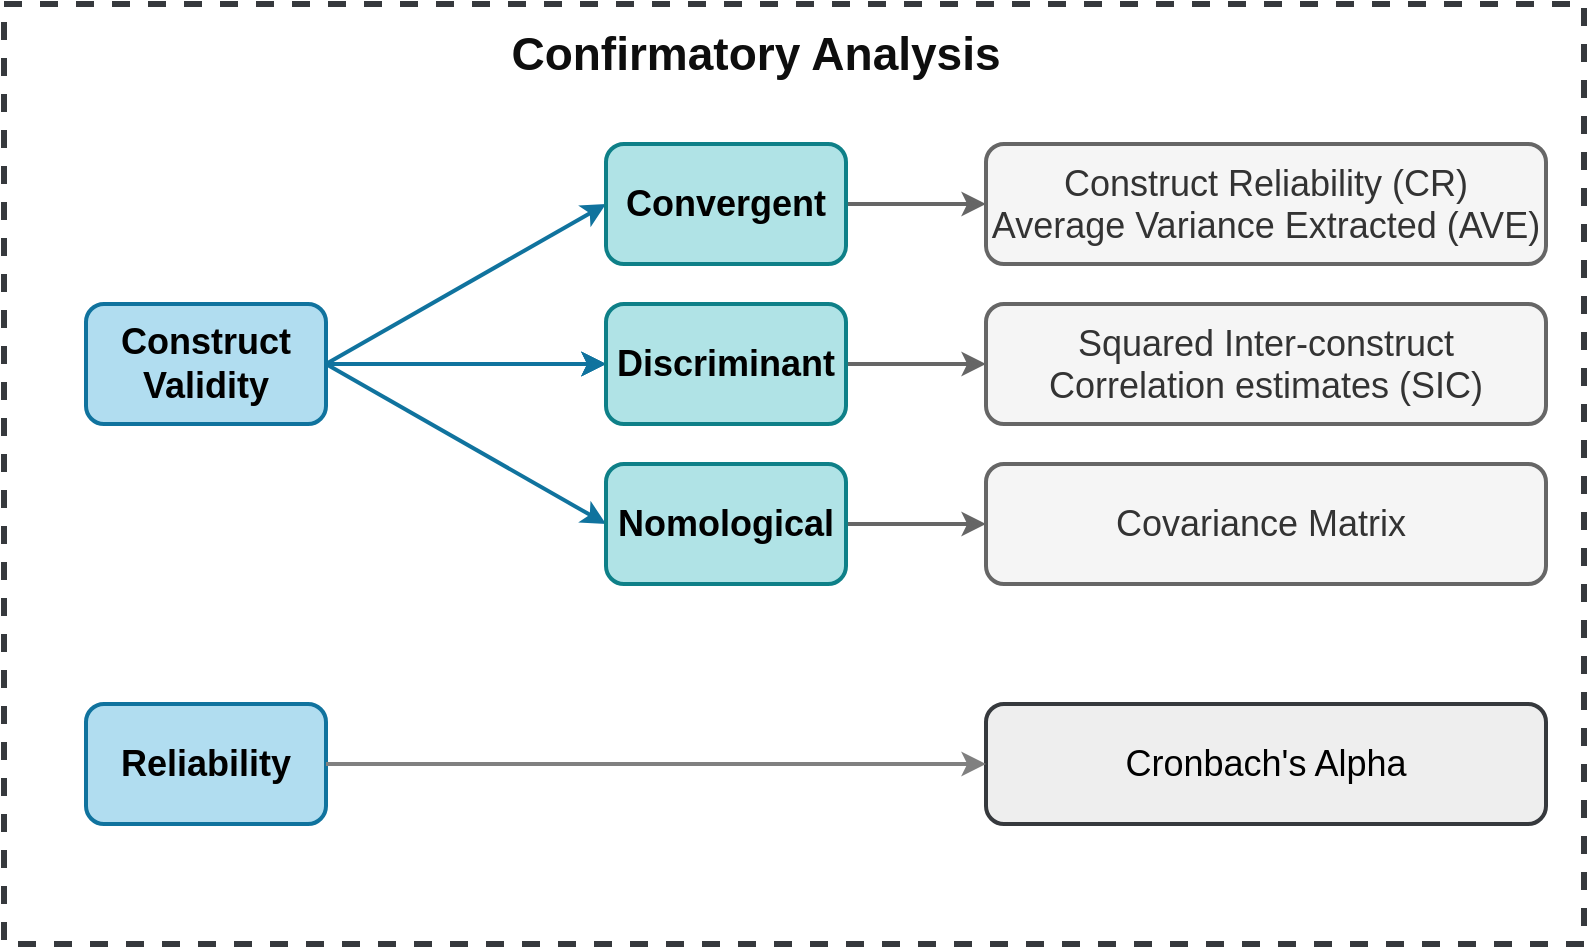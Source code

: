 <mxfile version="24.7.16" pages="5">
  <diagram name="Page-1" id="w3nEUvxMJf7GmxIXHxUg">
    <mxGraphModel dx="2074" dy="1120" grid="1" gridSize="10" guides="1" tooltips="1" connect="1" arrows="1" fold="1" page="1" pageScale="1" pageWidth="827" pageHeight="1169" math="0" shadow="0">
      <root>
        <mxCell id="0" />
        <mxCell id="1" parent="0" />
        <mxCell id="Q96mxpCmKrT_-_PXLDfe-1" value="" style="rounded=0;whiteSpace=wrap;html=1;dashed=1;strokeWidth=3;fillColor=none;strokeColor=#36393d;gradientColor=none;" vertex="1" parent="1">
          <mxGeometry x="19" y="10" width="790" height="470" as="geometry" />
        </mxCell>
        <mxCell id="nGJrXAePtixMJo7Ur1Bc-3" value="" style="rounded=0;orthogonalLoop=1;jettySize=auto;html=1;exitX=1;exitY=0.5;exitDx=0;exitDy=0;entryX=0;entryY=0.5;entryDx=0;entryDy=0;fontFamily=Helvetica;fontStyle=1;fontSize=18;fillColor=#b1ddf0;strokeColor=#10739e;strokeWidth=2;" parent="1" source="nGJrXAePtixMJo7Ur1Bc-1" target="nGJrXAePtixMJo7Ur1Bc-2" edge="1">
          <mxGeometry relative="1" as="geometry" />
        </mxCell>
        <mxCell id="nGJrXAePtixMJo7Ur1Bc-5" value="" style="edgeStyle=orthogonalEdgeStyle;rounded=0;orthogonalLoop=1;jettySize=auto;html=1;fontFamily=Helvetica;fontStyle=1;fontSize=18;fillColor=#b1ddf0;strokeColor=#10739e;strokeWidth=2;" parent="1" source="nGJrXAePtixMJo7Ur1Bc-1" target="nGJrXAePtixMJo7Ur1Bc-4" edge="1">
          <mxGeometry relative="1" as="geometry" />
        </mxCell>
        <mxCell id="nGJrXAePtixMJo7Ur1Bc-6" value="" style="edgeStyle=orthogonalEdgeStyle;rounded=0;orthogonalLoop=1;jettySize=auto;html=1;fontFamily=Helvetica;fontStyle=1;fontSize=18;fillColor=#b1ddf0;strokeColor=#10739e;strokeWidth=2;" parent="1" source="nGJrXAePtixMJo7Ur1Bc-1" target="nGJrXAePtixMJo7Ur1Bc-4" edge="1">
          <mxGeometry relative="1" as="geometry" />
        </mxCell>
        <mxCell id="nGJrXAePtixMJo7Ur1Bc-8" value="" style="edgeStyle=orthogonalEdgeStyle;rounded=0;orthogonalLoop=1;jettySize=auto;html=1;fontFamily=Helvetica;fontStyle=1;fontSize=18;fillColor=#b1ddf0;strokeColor=#10739e;strokeWidth=2;" parent="1" source="nGJrXAePtixMJo7Ur1Bc-1" target="nGJrXAePtixMJo7Ur1Bc-4" edge="1">
          <mxGeometry relative="1" as="geometry" />
        </mxCell>
        <mxCell id="nGJrXAePtixMJo7Ur1Bc-10" value="" style="rounded=0;orthogonalLoop=1;jettySize=auto;html=1;entryX=0;entryY=0.5;entryDx=0;entryDy=0;fontFamily=Helvetica;fontStyle=1;fontSize=18;fillColor=#b1ddf0;strokeColor=#10739e;strokeWidth=2;" parent="1" target="nGJrXAePtixMJo7Ur1Bc-9" edge="1">
          <mxGeometry relative="1" as="geometry">
            <mxPoint x="180" y="190" as="sourcePoint" />
          </mxGeometry>
        </mxCell>
        <mxCell id="nGJrXAePtixMJo7Ur1Bc-1" value="Construct&lt;br style=&quot;font-size: 18px;&quot;&gt;Validity" style="rounded=1;whiteSpace=wrap;html=1;fontFamily=Helvetica;fontStyle=1;fontSize=18;fillColor=#b1ddf0;strokeColor=#10739e;strokeWidth=2;" parent="1" vertex="1">
          <mxGeometry x="60" y="160" width="120" height="60" as="geometry" />
        </mxCell>
        <mxCell id="nGJrXAePtixMJo7Ur1Bc-15" value="" style="edgeStyle=orthogonalEdgeStyle;rounded=0;orthogonalLoop=1;jettySize=auto;html=1;fillColor=#f5f5f5;strokeColor=#666666;strokeWidth=2;fontFamily=Helvetica;" parent="1" source="nGJrXAePtixMJo7Ur1Bc-2" target="nGJrXAePtixMJo7Ur1Bc-14" edge="1">
          <mxGeometry relative="1" as="geometry" />
        </mxCell>
        <mxCell id="nGJrXAePtixMJo7Ur1Bc-2" value="Convergent" style="whiteSpace=wrap;html=1;rounded=1;fontFamily=Helvetica;fontStyle=1;fontSize=18;fillColor=#b0e3e6;strokeColor=#0e8088;strokeWidth=2;" parent="1" vertex="1">
          <mxGeometry x="320" y="80" width="120" height="60" as="geometry" />
        </mxCell>
        <mxCell id="nGJrXAePtixMJo7Ur1Bc-17" value="" style="edgeStyle=orthogonalEdgeStyle;rounded=0;orthogonalLoop=1;jettySize=auto;html=1;fillColor=#f5f5f5;strokeColor=#666666;strokeWidth=2;fontFamily=Helvetica;" parent="1" source="nGJrXAePtixMJo7Ur1Bc-4" target="nGJrXAePtixMJo7Ur1Bc-16" edge="1">
          <mxGeometry relative="1" as="geometry" />
        </mxCell>
        <mxCell id="nGJrXAePtixMJo7Ur1Bc-4" value="&lt;p style=&quot;margin: 0px; font-variant-numeric: normal; font-variant-east-asian: normal; font-variant-alternates: normal; font-size-adjust: none; font-kerning: auto; font-optical-sizing: auto; font-feature-settings: normal; font-variation-settings: normal; font-variant-position: normal; font-stretch: normal; font-size: 18px; line-height: normal; text-align: start;&quot; class=&quot;p1&quot;&gt;&lt;span style=&quot;font-size: 18px;&quot;&gt;Discriminant&lt;/span&gt;&lt;/p&gt;" style="whiteSpace=wrap;html=1;rounded=1;fontFamily=Helvetica;fontStyle=1;fontSize=18;fillColor=#b0e3e6;strokeColor=#0e8088;strokeWidth=2;" parent="1" vertex="1">
          <mxGeometry x="320" y="160" width="120" height="60" as="geometry" />
        </mxCell>
        <mxCell id="nGJrXAePtixMJo7Ur1Bc-19" value="" style="edgeStyle=orthogonalEdgeStyle;rounded=0;orthogonalLoop=1;jettySize=auto;html=1;fillColor=#f5f5f5;strokeColor=#666666;strokeWidth=2;fontFamily=Helvetica;" parent="1" source="nGJrXAePtixMJo7Ur1Bc-9" target="nGJrXAePtixMJo7Ur1Bc-18" edge="1">
          <mxGeometry relative="1" as="geometry" />
        </mxCell>
        <mxCell id="nGJrXAePtixMJo7Ur1Bc-9" value="&lt;p style=&quot;margin: 0px; font-variant-numeric: normal; font-variant-east-asian: normal; font-variant-alternates: normal; font-size-adjust: none; font-kerning: auto; font-optical-sizing: auto; font-feature-settings: normal; font-variation-settings: normal; font-variant-position: normal; font-stretch: normal; font-size: 18px; line-height: normal; text-align: start;&quot; class=&quot;p1&quot;&gt;&lt;span style=&quot;font-size: 18px;&quot;&gt;Nomological&lt;/span&gt;&lt;/p&gt;" style="whiteSpace=wrap;html=1;rounded=1;fontFamily=Helvetica;fontStyle=1;fontSize=18;fillColor=#b0e3e6;strokeColor=#0e8088;strokeWidth=2;" parent="1" vertex="1">
          <mxGeometry x="320" y="240" width="120" height="60" as="geometry" />
        </mxCell>
        <mxCell id="nGJrXAePtixMJo7Ur1Bc-13" value="Reliability" style="rounded=1;whiteSpace=wrap;html=1;fontFamily=Helvetica;fontStyle=1;fontSize=18;fillColor=#b1ddf0;strokeColor=#10739e;strokeWidth=2;" parent="1" vertex="1">
          <mxGeometry x="60" y="360" width="120" height="60" as="geometry" />
        </mxCell>
        <mxCell id="nGJrXAePtixMJo7Ur1Bc-14" value="&lt;p class=&quot;p1&quot; style=&quot;margin: 0px; font-variant-numeric: normal; font-variant-east-asian: normal; font-variant-alternates: normal; font-size-adjust: none; font-kerning: auto; font-optical-sizing: auto; font-feature-settings: normal; font-variation-settings: normal; font-variant-position: normal; font-stretch: normal; font-size: 18px; line-height: normal;&quot;&gt;&lt;span style=&quot;font-size: 18px;&quot;&gt;Construct Reliability (CR)&lt;br style=&quot;font-size: 18px;&quot;&gt;&lt;/span&gt;&lt;/p&gt;&lt;p class=&quot;p1&quot; style=&quot;margin: 0px; font-variant-numeric: normal; font-variant-east-asian: normal; font-variant-alternates: normal; font-size-adjust: none; font-kerning: auto; font-optical-sizing: auto; font-feature-settings: normal; font-variation-settings: normal; font-variant-position: normal; font-stretch: normal; font-size: 18px; line-height: normal;&quot;&gt;&lt;span style=&quot;font-size: 18px;&quot;&gt;Average Variance&amp;nbsp;&lt;/span&gt;&lt;span style=&quot;background-color: initial; font-size: 18px;&quot;&gt;Extracted (AVE)&lt;/span&gt;&lt;/p&gt;" style="whiteSpace=wrap;html=1;fontSize=18;fontFamily=Helvetica;fillColor=#f5f5f5;strokeColor=#666666;rounded=1;fontStyle=0;strokeWidth=2;align=center;fontColor=#333333;" parent="1" vertex="1">
          <mxGeometry x="510" y="80" width="280" height="60" as="geometry" />
        </mxCell>
        <mxCell id="nGJrXAePtixMJo7Ur1Bc-16" value="&lt;p style=&quot;margin: 0px; font-variant-numeric: normal; font-variant-east-asian: normal; font-variant-alternates: normal; font-size-adjust: none; font-kerning: auto; font-optical-sizing: auto; font-feature-settings: normal; font-variation-settings: normal; font-variant-position: normal; font-weight: 400; font-stretch: normal; font-size: 18px; line-height: normal;&quot; class=&quot;p1&quot;&gt;&lt;span style=&quot;font-size: 18px;&quot;&gt;Squared Inter-construct Correlation&amp;nbsp;&lt;/span&gt;&lt;span style=&quot;background-color: initial; font-size: 18px;&quot;&gt;estimates (SIC)&lt;/span&gt;&lt;/p&gt;" style="whiteSpace=wrap;html=1;fontSize=18;fontFamily=Helvetica;fillColor=#f5f5f5;strokeColor=#666666;rounded=1;fontStyle=1;strokeWidth=2;align=center;fontColor=#333333;" parent="1" vertex="1">
          <mxGeometry x="510" y="160" width="280" height="60" as="geometry" />
        </mxCell>
        <mxCell id="nGJrXAePtixMJo7Ur1Bc-18" value="&lt;p style=&quot;margin: 0px; font-variant-numeric: normal; font-variant-east-asian: normal; font-variant-alternates: normal; font-size-adjust: none; font-kerning: auto; font-optical-sizing: auto; font-feature-settings: normal; font-variation-settings: normal; font-variant-position: normal; font-weight: 400; font-stretch: normal; font-size: 18px; line-height: normal;&quot; class=&quot;p1&quot;&gt;&lt;span style=&quot;font-size: 18px;&quot;&gt;Covariance Matrix&amp;nbsp;&lt;/span&gt;&lt;/p&gt;" style="whiteSpace=wrap;html=1;fontSize=18;fontFamily=Helvetica;fillColor=#f5f5f5;strokeColor=#666666;rounded=1;fontStyle=1;strokeWidth=2;align=center;fontColor=#333333;" parent="1" vertex="1">
          <mxGeometry x="510" y="240" width="280" height="60" as="geometry" />
        </mxCell>
        <mxCell id="Q96mxpCmKrT_-_PXLDfe-2" value="&lt;p style=&quot;margin: 0px; font-variant-numeric: normal; font-variant-east-asian: normal; font-variant-alternates: normal; font-size-adjust: none; font-kerning: auto; font-optical-sizing: auto; font-feature-settings: normal; font-variation-settings: normal; font-variant-position: normal; font-weight: 400; font-stretch: normal; font-size: 23px; line-height: normal; color: rgb(14, 14, 14);&quot; class=&quot;p1&quot;&gt;&lt;b style=&quot;font-size: 23px;&quot;&gt;Confirmatory Analysis&lt;/b&gt;&lt;/p&gt;" style="text;html=1;align=center;verticalAlign=middle;whiteSpace=wrap;rounded=0;fontSize=23;fontStyle=1;strokeWidth=2;fontFamily=Helvetica;" vertex="1" parent="1">
          <mxGeometry x="210" y="20" width="370" height="30" as="geometry" />
        </mxCell>
        <mxCell id="VZMrl6lWi84j8wFEY47I-1" value="Cronbach&#39;s Alpha" style="rounded=1;fontFamily=Helvetica;fontStyle=0;fontSize=18;fillColor=#eeeeee;strokeColor=#36393d;strokeWidth=2;whiteSpace=wrap;" vertex="1" parent="1">
          <mxGeometry x="510" y="360" width="280" height="60" as="geometry" />
        </mxCell>
        <mxCell id="VZMrl6lWi84j8wFEY47I-2" value="" style="rounded=0;orthogonalLoop=1;jettySize=auto;html=1;entryX=0;entryY=0.5;entryDx=0;entryDy=0;fontFamily=Helvetica;fontStyle=1;fontSize=18;fillColor=#b1ddf0;strokeColor=#808080;strokeWidth=2;exitX=1;exitY=0.5;exitDx=0;exitDy=0;" edge="1" parent="1" source="nGJrXAePtixMJo7Ur1Bc-13" target="VZMrl6lWi84j8wFEY47I-1">
          <mxGeometry relative="1" as="geometry">
            <mxPoint x="190" y="200" as="sourcePoint" />
            <mxPoint x="330" y="280" as="targetPoint" />
          </mxGeometry>
        </mxCell>
      </root>
    </mxGraphModel>
  </diagram>
  <diagram id="W9eQB2Hu34Jo9rBZ6WpV" name="Page-2">
    <mxGraphModel dx="2901" dy="1120" grid="1" gridSize="10" guides="1" tooltips="1" connect="1" arrows="1" fold="1" page="1" pageScale="1" pageWidth="827" pageHeight="1169" math="0" shadow="0">
      <root>
        <mxCell id="0" />
        <mxCell id="1" parent="0" />
        <mxCell id="LdfGX_S3GA8jF4STTDH1-9" value="" style="rounded=0;whiteSpace=wrap;html=1;dashed=1;strokeWidth=3;fillColor=none;strokeColor=#36393d;gradientColor=none;" vertex="1" parent="1">
          <mxGeometry x="-540" y="310" width="460" height="470" as="geometry" />
        </mxCell>
        <mxCell id="LdfGX_S3GA8jF4STTDH1-3" value="" style="edgeStyle=orthogonalEdgeStyle;rounded=0;orthogonalLoop=1;jettySize=auto;html=1;strokeWidth=2;" edge="1" parent="1" source="LdfGX_S3GA8jF4STTDH1-1" target="LdfGX_S3GA8jF4STTDH1-2">
          <mxGeometry relative="1" as="geometry" />
        </mxCell>
        <mxCell id="LdfGX_S3GA8jF4STTDH1-1" value="&lt;p style=&quot;margin: 0px; font-variant-numeric: normal; font-variant-east-asian: normal; font-variant-alternates: normal; font-size-adjust: none; font-kerning: auto; font-optical-sizing: auto; font-feature-settings: normal; font-variation-settings: normal; font-variant-position: normal; font-stretch: normal; font-size: 16px; line-height: normal; color: rgb(14, 14, 14);&quot; class=&quot;p1&quot;&gt;&lt;span style=&quot;color: rgb(0, 0, 0); font-size: 19px;&quot;&gt;Number of item&lt;/span&gt;&lt;br&gt;50&lt;/p&gt;" style="rounded=1;whiteSpace=wrap;html=1;fontFamily=Helvetica;fontStyle=1;fontSize=18;fillColor=#b1ddf0;strokeColor=#10739e;strokeWidth=2;align=center;" vertex="1" parent="1">
          <mxGeometry x="-450" y="390" width="230" height="60" as="geometry" />
        </mxCell>
        <mxCell id="LdfGX_S3GA8jF4STTDH1-6" value="" style="edgeStyle=orthogonalEdgeStyle;rounded=0;orthogonalLoop=1;jettySize=auto;html=1;strokeWidth=2;" edge="1" parent="1" source="LdfGX_S3GA8jF4STTDH1-2" target="LdfGX_S3GA8jF4STTDH1-5">
          <mxGeometry relative="1" as="geometry" />
        </mxCell>
        <mxCell id="LdfGX_S3GA8jF4STTDH1-2" value="&lt;p style=&quot;margin: 0px; font-variant-numeric: normal; font-variant-east-asian: normal; font-variant-alternates: normal; font-size-adjust: none; font-kerning: auto; font-optical-sizing: auto; font-feature-settings: normal; font-variation-settings: normal; font-variant-position: normal; font-weight: 400; font-stretch: normal; font-size: 16px; line-height: normal; color: rgb(14, 14, 14);&quot; class=&quot;p1&quot;&gt;&lt;span style=&quot;color: rgb(0, 0, 0); font-size: 19px; font-weight: 700;&quot;&gt;Number of item&lt;/span&gt;&lt;b&gt;&lt;br&gt;40&lt;/b&gt;&lt;/p&gt;" style="rounded=1;whiteSpace=wrap;html=1;fontFamily=Helvetica;fontStyle=1;fontSize=18;fillColor=#b1ddf0;strokeColor=#10739e;strokeWidth=2;align=center;" vertex="1" parent="1">
          <mxGeometry x="-450" y="525" width="230" height="60" as="geometry" />
        </mxCell>
        <mxCell id="LdfGX_S3GA8jF4STTDH1-4" value="Review by&amp;nbsp;&lt;span style=&quot;font-size: 19px; background-color: initial;&quot;&gt;experts (10)&lt;/span&gt;" style="text;html=1;align=left;verticalAlign=middle;whiteSpace=wrap;rounded=0;fontSize=19;fontStyle=1;strokeWidth=2;" vertex="1" parent="1">
          <mxGeometry x="-330" y="470" width="220" height="30" as="geometry" />
        </mxCell>
        <mxCell id="LdfGX_S3GA8jF4STTDH1-5" value="&lt;p style=&quot;margin: 0px; font-variant-numeric: normal; font-variant-east-asian: normal; font-variant-alternates: normal; font-size-adjust: none; font-kerning: auto; font-optical-sizing: auto; font-feature-settings: normal; font-variation-settings: normal; font-variant-position: normal; font-weight: 400; font-stretch: normal; font-size: 16px; line-height: normal; color: rgb(14, 14, 14);&quot; class=&quot;p1&quot;&gt;&lt;span style=&quot;color: rgb(0, 0, 0); font-size: 19px; font-weight: 700;&quot;&gt;Number of item&lt;/span&gt;&lt;b&gt;&lt;br&gt;31&lt;/b&gt;&lt;/p&gt;" style="rounded=1;whiteSpace=wrap;html=1;fontFamily=Helvetica;fontStyle=1;fontSize=18;fillColor=#b1ddf0;strokeColor=#10739e;strokeWidth=2;align=center;" vertex="1" parent="1">
          <mxGeometry x="-450" y="690" width="230" height="60" as="geometry" />
        </mxCell>
        <mxCell id="LdfGX_S3GA8jF4STTDH1-7" value="Cross loaded (7) &lt;br&gt;or not loaded (2)&lt;br&gt;in PCA&amp;nbsp;&amp;nbsp;" style="text;html=1;align=center;verticalAlign=middle;whiteSpace=wrap;rounded=0;fontSize=19;fontStyle=1;strokeWidth=2;" vertex="1" parent="1">
          <mxGeometry x="-520" y="585" width="200" height="100" as="geometry" />
        </mxCell>
        <mxCell id="LdfGX_S3GA8jF4STTDH1-11" value="&lt;p style=&quot;margin: 0px; font-variant-numeric: normal; font-variant-east-asian: normal; font-variant-alternates: normal; font-size-adjust: none; font-kerning: auto; font-optical-sizing: auto; font-feature-settings: normal; font-variation-settings: normal; font-variant-position: normal; font-weight: 400; font-stretch: normal; font-size: 23px; line-height: normal; color: rgb(14, 14, 14);&quot; class=&quot;p1&quot;&gt;&lt;b style=&quot;font-size: 23px;&quot;&gt;Exploratory Analysis&lt;/b&gt;&lt;/p&gt;" style="text;html=1;align=center;verticalAlign=middle;whiteSpace=wrap;rounded=0;fontSize=23;fontStyle=1;strokeWidth=2;fontFamily=Helvetica;" vertex="1" parent="1">
          <mxGeometry x="-520" y="320" width="370" height="30" as="geometry" />
        </mxCell>
      </root>
    </mxGraphModel>
  </diagram>
  <diagram id="lCzVtNrw6u0dePtYlInf" name="Page-3">
    <mxGraphModel dx="2901" dy="1120" grid="1" gridSize="10" guides="1" tooltips="1" connect="1" arrows="1" fold="1" page="1" pageScale="1" pageWidth="827" pageHeight="1169" math="0" shadow="0">
      <root>
        <mxCell id="0" />
        <mxCell id="1" parent="0" />
        <mxCell id="AEDgi_ucH9VpCvbQ2TxY-1" value="" style="rounded=0;whiteSpace=wrap;html=1;dashed=1;strokeWidth=3;fillColor=none;strokeColor=#36393d;gradientColor=none;" vertex="1" parent="1">
          <mxGeometry x="-10" y="10" width="461" height="470" as="geometry" />
        </mxCell>
        <mxCell id="AEDgi_ucH9VpCvbQ2TxY-2" value="" style="rounded=0;orthogonalLoop=1;jettySize=auto;html=1;exitX=1;exitY=0.5;exitDx=0;exitDy=0;entryX=0;entryY=0.5;entryDx=0;entryDy=0;fontFamily=Helvetica;fontStyle=1;fontSize=18;fillColor=#b1ddf0;strokeColor=#10739e;strokeWidth=2;" edge="1" parent="1" source="AEDgi_ucH9VpCvbQ2TxY-7" target="AEDgi_ucH9VpCvbQ2TxY-9">
          <mxGeometry relative="1" as="geometry" />
        </mxCell>
        <mxCell id="AEDgi_ucH9VpCvbQ2TxY-3" value="" style="edgeStyle=orthogonalEdgeStyle;rounded=0;orthogonalLoop=1;jettySize=auto;html=1;fontFamily=Helvetica;fontStyle=1;fontSize=18;fillColor=#b1ddf0;strokeColor=#10739e;strokeWidth=2;" edge="1" parent="1" source="AEDgi_ucH9VpCvbQ2TxY-7" target="AEDgi_ucH9VpCvbQ2TxY-11">
          <mxGeometry relative="1" as="geometry" />
        </mxCell>
        <mxCell id="AEDgi_ucH9VpCvbQ2TxY-4" value="" style="edgeStyle=orthogonalEdgeStyle;rounded=0;orthogonalLoop=1;jettySize=auto;html=1;fontFamily=Helvetica;fontStyle=1;fontSize=18;fillColor=#b1ddf0;strokeColor=#10739e;strokeWidth=2;" edge="1" parent="1" source="AEDgi_ucH9VpCvbQ2TxY-7" target="AEDgi_ucH9VpCvbQ2TxY-11">
          <mxGeometry relative="1" as="geometry" />
        </mxCell>
        <mxCell id="AEDgi_ucH9VpCvbQ2TxY-5" value="" style="edgeStyle=orthogonalEdgeStyle;rounded=0;orthogonalLoop=1;jettySize=auto;html=1;fontFamily=Helvetica;fontStyle=1;fontSize=18;fillColor=#b1ddf0;strokeColor=#10739e;strokeWidth=2;" edge="1" parent="1" source="AEDgi_ucH9VpCvbQ2TxY-7" target="AEDgi_ucH9VpCvbQ2TxY-11">
          <mxGeometry relative="1" as="geometry" />
        </mxCell>
        <mxCell id="AEDgi_ucH9VpCvbQ2TxY-6" value="" style="rounded=0;orthogonalLoop=1;jettySize=auto;html=1;entryX=0;entryY=0.5;entryDx=0;entryDy=0;fontFamily=Helvetica;fontStyle=1;fontSize=18;fillColor=#b1ddf0;strokeColor=#10739e;strokeWidth=2;" edge="1" parent="1" target="AEDgi_ucH9VpCvbQ2TxY-13">
          <mxGeometry relative="1" as="geometry">
            <mxPoint x="151" y="190" as="sourcePoint" />
          </mxGeometry>
        </mxCell>
        <mxCell id="AEDgi_ucH9VpCvbQ2TxY-7" value="Construct&lt;br style=&quot;font-size: 18px;&quot;&gt;Validity" style="rounded=1;whiteSpace=wrap;html=1;fontFamily=Helvetica;fontStyle=1;fontSize=18;fillColor=#b1ddf0;strokeColor=#10739e;strokeWidth=2;" vertex="1" parent="1">
          <mxGeometry x="31" y="160" width="120" height="60" as="geometry" />
        </mxCell>
        <mxCell id="AEDgi_ucH9VpCvbQ2TxY-9" value="Convergent" style="whiteSpace=wrap;html=1;rounded=1;fontFamily=Helvetica;fontStyle=1;fontSize=18;fillColor=#b0e3e6;strokeColor=#0e8088;strokeWidth=2;" vertex="1" parent="1">
          <mxGeometry x="291" y="80" width="120" height="60" as="geometry" />
        </mxCell>
        <mxCell id="AEDgi_ucH9VpCvbQ2TxY-11" value="&lt;p style=&quot;margin: 0px; font-variant-numeric: normal; font-variant-east-asian: normal; font-variant-alternates: normal; font-size-adjust: none; font-kerning: auto; font-optical-sizing: auto; font-feature-settings: normal; font-variation-settings: normal; font-variant-position: normal; font-stretch: normal; font-size: 18px; line-height: normal; text-align: start;&quot; class=&quot;p1&quot;&gt;&lt;span style=&quot;font-size: 18px;&quot;&gt;Discriminant&lt;/span&gt;&lt;/p&gt;" style="whiteSpace=wrap;html=1;rounded=1;fontFamily=Helvetica;fontStyle=1;fontSize=18;fillColor=#b0e3e6;strokeColor=#0e8088;strokeWidth=2;" vertex="1" parent="1">
          <mxGeometry x="291" y="160" width="120" height="60" as="geometry" />
        </mxCell>
        <mxCell id="AEDgi_ucH9VpCvbQ2TxY-13" value="&lt;p style=&quot;margin: 0px; font-variant-numeric: normal; font-variant-east-asian: normal; font-variant-alternates: normal; font-size-adjust: none; font-kerning: auto; font-optical-sizing: auto; font-feature-settings: normal; font-variation-settings: normal; font-variant-position: normal; font-stretch: normal; font-size: 18px; line-height: normal; text-align: start;&quot; class=&quot;p1&quot;&gt;&lt;span style=&quot;font-size: 18px;&quot;&gt;Nomological&lt;/span&gt;&lt;/p&gt;" style="whiteSpace=wrap;html=1;rounded=1;fontFamily=Helvetica;fontStyle=1;fontSize=18;fillColor=#b0e3e6;strokeColor=#0e8088;strokeWidth=2;" vertex="1" parent="1">
          <mxGeometry x="291" y="240" width="120" height="60" as="geometry" />
        </mxCell>
        <mxCell id="AEDgi_ucH9VpCvbQ2TxY-14" value="Reliability" style="rounded=1;whiteSpace=wrap;html=1;fontFamily=Helvetica;fontStyle=1;fontSize=18;fillColor=#b1ddf0;strokeColor=#10739e;strokeWidth=2;" vertex="1" parent="1">
          <mxGeometry x="31" y="360" width="120" height="60" as="geometry" />
        </mxCell>
        <mxCell id="AEDgi_ucH9VpCvbQ2TxY-18" value="&lt;p style=&quot;margin: 0px; font-variant-numeric: normal; font-variant-east-asian: normal; font-variant-alternates: normal; font-size-adjust: none; font-kerning: auto; font-optical-sizing: auto; font-feature-settings: normal; font-variation-settings: normal; font-variant-position: normal; font-weight: 400; font-stretch: normal; font-size: 23px; line-height: normal; color: rgb(14, 14, 14);&quot; class=&quot;p1&quot;&gt;&lt;b style=&quot;font-size: 23px;&quot;&gt;Confirmatory Analysis&lt;/b&gt;&lt;/p&gt;" style="text;html=1;align=center;verticalAlign=middle;whiteSpace=wrap;rounded=0;fontSize=23;fontStyle=1;strokeWidth=2;fontFamily=Helvetica;" vertex="1" parent="1">
          <mxGeometry x="30" y="20" width="370" height="30" as="geometry" />
        </mxCell>
        <mxCell id="FqfkiaLApibsllsMBQ6c-1" value="" style="rounded=0;whiteSpace=wrap;html=1;dashed=1;strokeWidth=3;fillColor=none;strokeColor=#36393d;gradientColor=none;" vertex="1" parent="1">
          <mxGeometry x="-480" y="10" width="460" height="470" as="geometry" />
        </mxCell>
        <mxCell id="FqfkiaLApibsllsMBQ6c-2" value="" style="edgeStyle=orthogonalEdgeStyle;rounded=0;orthogonalLoop=1;jettySize=auto;html=1;strokeWidth=2;" edge="1" parent="1" source="FqfkiaLApibsllsMBQ6c-3" target="FqfkiaLApibsllsMBQ6c-5">
          <mxGeometry relative="1" as="geometry" />
        </mxCell>
        <mxCell id="FqfkiaLApibsllsMBQ6c-3" value="&lt;p style=&quot;margin: 0px; font-variant-numeric: normal; font-variant-east-asian: normal; font-variant-alternates: normal; font-size-adjust: none; font-kerning: auto; font-optical-sizing: auto; font-feature-settings: normal; font-variation-settings: normal; font-variant-position: normal; font-stretch: normal; font-size: 16px; line-height: normal; color: rgb(14, 14, 14);&quot; class=&quot;p1&quot;&gt;&lt;span style=&quot;color: rgb(0, 0, 0); font-size: 19px;&quot;&gt;Number of item&lt;/span&gt;&lt;br&gt;50&lt;/p&gt;" style="rounded=1;whiteSpace=wrap;html=1;fontFamily=Helvetica;fontStyle=1;fontSize=18;fillColor=#b1ddf0;strokeColor=#10739e;strokeWidth=2;align=center;" vertex="1" parent="1">
          <mxGeometry x="-390" y="90" width="230" height="60" as="geometry" />
        </mxCell>
        <mxCell id="FqfkiaLApibsllsMBQ6c-4" value="" style="edgeStyle=orthogonalEdgeStyle;rounded=0;orthogonalLoop=1;jettySize=auto;html=1;strokeWidth=2;" edge="1" parent="1" source="FqfkiaLApibsllsMBQ6c-5" target="FqfkiaLApibsllsMBQ6c-7">
          <mxGeometry relative="1" as="geometry" />
        </mxCell>
        <mxCell id="FqfkiaLApibsllsMBQ6c-5" value="&lt;p style=&quot;margin: 0px; font-variant-numeric: normal; font-variant-east-asian: normal; font-variant-alternates: normal; font-size-adjust: none; font-kerning: auto; font-optical-sizing: auto; font-feature-settings: normal; font-variation-settings: normal; font-variant-position: normal; font-weight: 400; font-stretch: normal; font-size: 16px; line-height: normal; color: rgb(14, 14, 14);&quot; class=&quot;p1&quot;&gt;&lt;span style=&quot;color: rgb(0, 0, 0); font-size: 19px; font-weight: 700;&quot;&gt;Number of item&lt;/span&gt;&lt;b&gt;&lt;br&gt;40&lt;/b&gt;&lt;/p&gt;" style="rounded=1;whiteSpace=wrap;html=1;fontFamily=Helvetica;fontStyle=1;fontSize=18;fillColor=#b1ddf0;strokeColor=#10739e;strokeWidth=2;align=center;" vertex="1" parent="1">
          <mxGeometry x="-390" y="225" width="230" height="60" as="geometry" />
        </mxCell>
        <mxCell id="FqfkiaLApibsllsMBQ6c-6" value="Review by&amp;nbsp;&lt;span style=&quot;font-size: 19px; background-color: initial;&quot;&gt;experts (10)&lt;/span&gt;" style="text;html=1;align=left;verticalAlign=middle;whiteSpace=wrap;rounded=0;fontSize=19;fontStyle=1;strokeWidth=2;" vertex="1" parent="1">
          <mxGeometry x="-270" y="170" width="220" height="30" as="geometry" />
        </mxCell>
        <mxCell id="FqfkiaLApibsllsMBQ6c-7" value="&lt;p style=&quot;margin: 0px; font-variant-numeric: normal; font-variant-east-asian: normal; font-variant-alternates: normal; font-size-adjust: none; font-kerning: auto; font-optical-sizing: auto; font-feature-settings: normal; font-variation-settings: normal; font-variant-position: normal; font-weight: 400; font-stretch: normal; font-size: 16px; line-height: normal; color: rgb(14, 14, 14);&quot; class=&quot;p1&quot;&gt;&lt;span style=&quot;color: rgb(0, 0, 0); font-size: 19px; font-weight: 700;&quot;&gt;Number of item&lt;/span&gt;&lt;b&gt;&lt;br&gt;31&lt;/b&gt;&lt;/p&gt;" style="rounded=1;whiteSpace=wrap;html=1;fontFamily=Helvetica;fontStyle=1;fontSize=18;fillColor=#b1ddf0;strokeColor=#10739e;strokeWidth=2;align=center;" vertex="1" parent="1">
          <mxGeometry x="-390" y="390" width="230" height="60" as="geometry" />
        </mxCell>
        <mxCell id="FqfkiaLApibsllsMBQ6c-8" value="Cross loaded (7) &lt;br&gt;or not loaded (2)&lt;br&gt;in PCA&amp;nbsp;&amp;nbsp;" style="text;html=1;align=center;verticalAlign=middle;whiteSpace=wrap;rounded=0;fontSize=19;fontStyle=1;strokeWidth=2;" vertex="1" parent="1">
          <mxGeometry x="-460" y="285" width="200" height="100" as="geometry" />
        </mxCell>
        <mxCell id="FqfkiaLApibsllsMBQ6c-9" value="&lt;p style=&quot;margin: 0px; font-variant-numeric: normal; font-variant-east-asian: normal; font-variant-alternates: normal; font-size-adjust: none; font-kerning: auto; font-optical-sizing: auto; font-feature-settings: normal; font-variation-settings: normal; font-variant-position: normal; font-weight: 400; font-stretch: normal; font-size: 23px; line-height: normal; color: rgb(14, 14, 14);&quot; class=&quot;p1&quot;&gt;&lt;b style=&quot;font-size: 23px;&quot;&gt;Exploratory Analysis&lt;/b&gt;&lt;/p&gt;" style="text;html=1;align=center;verticalAlign=middle;whiteSpace=wrap;rounded=0;fontSize=23;fontStyle=1;strokeWidth=2;fontFamily=Helvetica;" vertex="1" parent="1">
          <mxGeometry x="-460" y="20" width="370" height="30" as="geometry" />
        </mxCell>
        <mxCell id="FqfkiaLApibsllsMBQ6c-10" value="&lt;span style=&quot;font-weight: 400;&quot;&gt;Cronbach&#39;s Alpha&lt;/span&gt;" style="rounded=1;whiteSpace=wrap;html=1;fontFamily=Helvetica;fontStyle=1;fontSize=18;fillColor=#eeeeee;strokeColor=#36393d;strokeWidth=2;" vertex="1" parent="1">
          <mxGeometry x="291" y="360" width="120" height="60" as="geometry" />
        </mxCell>
        <mxCell id="FqfkiaLApibsllsMBQ6c-12" value="" style="rounded=0;orthogonalLoop=1;jettySize=auto;html=1;entryX=0;entryY=0.5;entryDx=0;entryDy=0;fontFamily=Helvetica;fontStyle=1;fontSize=18;fillColor=#eeeeee;strokeColor=#808080;strokeWidth=2;exitX=1;exitY=0.5;exitDx=0;exitDy=0;" edge="1" parent="1" source="AEDgi_ucH9VpCvbQ2TxY-14" target="FqfkiaLApibsllsMBQ6c-10">
          <mxGeometry relative="1" as="geometry">
            <mxPoint x="160" y="385" as="sourcePoint" />
            <mxPoint x="300" y="465" as="targetPoint" />
          </mxGeometry>
        </mxCell>
      </root>
    </mxGraphModel>
  </diagram>
  <diagram id="79RM5_bCM53SrY55dz-S" name="Page-4">
    <mxGraphModel grid="1" page="1" gridSize="10" guides="1" tooltips="1" connect="1" arrows="1" fold="1" pageScale="1" pageWidth="827" pageHeight="1169" math="0" shadow="0">
      <root>
        <mxCell id="0" />
        <mxCell id="1" parent="0" />
      </root>
    </mxGraphModel>
  </diagram>
  <diagram id="6RJqfdOGQJ5kg4rxHYUy" name="Page-5">
    <mxGraphModel dx="715" dy="387" grid="1" gridSize="10" guides="1" tooltips="1" connect="1" arrows="1" fold="1" page="1" pageScale="1" pageWidth="827" pageHeight="1169" math="1" shadow="0">
      <root>
        <mxCell id="0" />
        <mxCell id="1" parent="0" />
        <mxCell id="F6Zsgci7_tW3JuEcHdAi-1" value="" style="rounded=0;whiteSpace=wrap;html=1;dashed=1;strokeWidth=3;fillColor=none;strokeColor=#0e8088;" vertex="1" parent="1">
          <mxGeometry x="310" y="570" width="181" height="150" as="geometry" />
        </mxCell>
        <mxCell id="F6Zsgci7_tW3JuEcHdAi-2" value="" style="rounded=0;whiteSpace=wrap;html=1;dashed=1;strokeWidth=3;fillColor=none;strokeColor=#FFB570;gradientColor=none;" vertex="1" parent="1">
          <mxGeometry x="539.5" y="570" width="181" height="150" as="geometry" />
        </mxCell>
        <mxCell id="s1H3lHxdDfuA2TWqRcFw-1" value="&lt;p style=&quot;margin: 0px; font-variant-numeric: normal; font-variant-east-asian: normal; font-variant-alternates: normal; font-size-adjust: none; font-kerning: auto; font-optical-sizing: auto; font-feature-settings: normal; font-variation-settings: normal; font-variant-position: normal; font-stretch: normal; line-height: normal;&quot; class=&quot;p1&quot;&gt;&lt;span style=&quot;font-size: 19px;&quot;&gt;$$Y_1$$&lt;/span&gt;&lt;/p&gt;" style="rounded=1;whiteSpace=wrap;html=1;fontFamily=Helvetica;fontStyle=1;fontSize=18;fillColor=#b1ddf0;strokeColor=#10739e;strokeWidth=2;align=center;" vertex="1" parent="1">
          <mxGeometry x="320" y="585" width="60" height="60" as="geometry" />
        </mxCell>
        <mxCell id="s1H3lHxdDfuA2TWqRcFw-7" style="rounded=0;orthogonalLoop=1;jettySize=auto;html=1;exitX=0.5;exitY=1;exitDx=0;exitDy=0;strokeWidth=2;fillColor=#b0e3e6;strokeColor=#0e8088;" edge="1" parent="1" source="s1H3lHxdDfuA2TWqRcFw-2" target="s1H3lHxdDfuA2TWqRcFw-1">
          <mxGeometry relative="1" as="geometry" />
        </mxCell>
        <mxCell id="s1H3lHxdDfuA2TWqRcFw-8" style="rounded=0;orthogonalLoop=1;jettySize=auto;html=1;entryX=0.5;entryY=0;entryDx=0;entryDy=0;exitX=0.5;exitY=1;exitDx=0;exitDy=0;strokeWidth=2;fillColor=#b0e3e6;strokeColor=#0e8088;" edge="1" parent="1" source="s1H3lHxdDfuA2TWqRcFw-2" target="s1H3lHxdDfuA2TWqRcFw-6">
          <mxGeometry relative="1" as="geometry" />
        </mxCell>
        <mxCell id="s1H3lHxdDfuA2TWqRcFw-2" value="Factor 1" style="ellipse;whiteSpace=wrap;html=1;strokeWidth=2;fillColor=#b1ddf0;strokeColor=#10739e;fontStyle=1;fontSize=21;" vertex="1" parent="1">
          <mxGeometry x="350" y="430" width="120" height="80" as="geometry" />
        </mxCell>
        <mxCell id="s1H3lHxdDfuA2TWqRcFw-9" style="rounded=0;orthogonalLoop=1;jettySize=auto;html=1;entryX=0.5;entryY=0;entryDx=0;entryDy=0;exitX=0.5;exitY=1;exitDx=0;exitDy=0;strokeWidth=2;fillColor=#ffe6cc;strokeColor=#d79b00;" edge="1" parent="1" source="s1H3lHxdDfuA2TWqRcFw-3" target="s1H3lHxdDfuA2TWqRcFw-5">
          <mxGeometry relative="1" as="geometry" />
        </mxCell>
        <mxCell id="s1H3lHxdDfuA2TWqRcFw-10" style="rounded=0;orthogonalLoop=1;jettySize=auto;html=1;entryX=0.5;entryY=0;entryDx=0;entryDy=0;exitX=0.5;exitY=1;exitDx=0;exitDy=0;strokeWidth=2;fillColor=#ffe6cc;strokeColor=#d79b00;" edge="1" parent="1" source="s1H3lHxdDfuA2TWqRcFw-3" target="s1H3lHxdDfuA2TWqRcFw-4">
          <mxGeometry relative="1" as="geometry" />
        </mxCell>
        <mxCell id="s1H3lHxdDfuA2TWqRcFw-3" value="Factor 2" style="ellipse;whiteSpace=wrap;html=1;strokeWidth=2;fillColor=#ffe6cc;strokeColor=#d79b00;fontStyle=1;fontSize=21;" vertex="1" parent="1">
          <mxGeometry x="570" y="430" width="120" height="80" as="geometry" />
        </mxCell>
        <mxCell id="s1H3lHxdDfuA2TWqRcFw-4" value="&lt;p style=&quot;margin: 0px; font-variant-numeric: normal; font-variant-east-asian: normal; font-variant-alternates: normal; font-size-adjust: none; font-kerning: auto; font-optical-sizing: auto; font-feature-settings: normal; font-variation-settings: normal; font-variant-position: normal; font-stretch: normal; line-height: normal;&quot; class=&quot;p1&quot;&gt;&lt;span style=&quot;font-size: 19px;&quot;&gt;$$Y_1$$&lt;/span&gt;&lt;/p&gt;" style="rounded=1;whiteSpace=wrap;html=1;fontFamily=Helvetica;fontStyle=1;fontSize=18;fillColor=#ffe6cc;strokeColor=#d79b00;strokeWidth=2;align=center;" vertex="1" parent="1">
          <mxGeometry x="650" y="585" width="60" height="60" as="geometry" />
        </mxCell>
        <mxCell id="s1H3lHxdDfuA2TWqRcFw-5" value="&lt;p style=&quot;margin: 0px; font-variant-numeric: normal; font-variant-east-asian: normal; font-variant-alternates: normal; font-size-adjust: none; font-kerning: auto; font-optical-sizing: auto; font-feature-settings: normal; font-variation-settings: normal; font-variant-position: normal; font-stretch: normal; line-height: normal;&quot; class=&quot;p1&quot;&gt;&lt;span style=&quot;font-size: 19px;&quot;&gt;$$Y_1$$&lt;/span&gt;&lt;/p&gt;" style="rounded=1;whiteSpace=wrap;html=1;fontFamily=Helvetica;fontStyle=1;fontSize=18;fillColor=#ffe6cc;strokeColor=#d79b00;strokeWidth=2;align=center;" vertex="1" parent="1">
          <mxGeometry x="550" y="585" width="60" height="60" as="geometry" />
        </mxCell>
        <mxCell id="s1H3lHxdDfuA2TWqRcFw-6" value="&lt;p style=&quot;margin: 0px; font-variant-numeric: normal; font-variant-east-asian: normal; font-variant-alternates: normal; font-size-adjust: none; font-kerning: auto; font-optical-sizing: auto; font-feature-settings: normal; font-variation-settings: normal; font-variant-position: normal; font-stretch: normal; line-height: normal;&quot; class=&quot;p1&quot;&gt;&lt;span style=&quot;font-size: 19px;&quot;&gt;$$Y_1$$&lt;/span&gt;&lt;/p&gt;" style="rounded=1;whiteSpace=wrap;html=1;fontFamily=Helvetica;fontStyle=1;fontSize=18;fillColor=#b1ddf0;strokeColor=#10739e;strokeWidth=2;align=center;" vertex="1" parent="1">
          <mxGeometry x="420" y="585" width="60" height="60" as="geometry" />
        </mxCell>
        <mxCell id="s1H3lHxdDfuA2TWqRcFw-11" style="rounded=0;orthogonalLoop=1;jettySize=auto;html=1;strokeWidth=2;entryX=0.5;entryY=0;entryDx=0;entryDy=0;dashed=1;fillColor=#b0e3e6;strokeColor=#0e8088;" edge="1" parent="1" target="s1H3lHxdDfuA2TWqRcFw-5">
          <mxGeometry relative="1" as="geometry">
            <mxPoint x="410" y="510" as="sourcePoint" />
            <mxPoint x="377" y="595" as="targetPoint" />
          </mxGeometry>
        </mxCell>
        <mxCell id="s1H3lHxdDfuA2TWqRcFw-12" style="rounded=0;orthogonalLoop=1;jettySize=auto;html=1;entryX=0.5;entryY=0;entryDx=0;entryDy=0;exitX=0.5;exitY=1;exitDx=0;exitDy=0;strokeWidth=2;dashed=1;fillColor=#b0e3e6;strokeColor=#0e8088;" edge="1" parent="1" source="s1H3lHxdDfuA2TWqRcFw-2" target="s1H3lHxdDfuA2TWqRcFw-4">
          <mxGeometry relative="1" as="geometry">
            <mxPoint x="420" y="520" as="sourcePoint" />
            <mxPoint x="460" y="595" as="targetPoint" />
          </mxGeometry>
        </mxCell>
        <mxCell id="F6Zsgci7_tW3JuEcHdAi-3" value="Solid Line&lt;br&gt;Factor 1&lt;br&gt;AVE&amp;nbsp;" style="text;html=1;align=center;verticalAlign=middle;whiteSpace=wrap;rounded=0;fontSize=18;fillColor=none;strokeColor=none;" vertex="1" parent="1">
          <mxGeometry x="340.5" y="645" width="120" height="70" as="geometry" />
        </mxCell>
        <mxCell id="F6Zsgci7_tW3JuEcHdAi-4" value="Dashed Line&lt;br&gt;Factor 1&lt;br style=&quot;font-size: 18px;&quot;&gt;SIC" style="text;html=1;align=center;verticalAlign=middle;whiteSpace=wrap;rounded=0;fontSize=18;" vertex="1" parent="1">
          <mxGeometry x="570" y="645" width="120" height="70" as="geometry" />
        </mxCell>
      </root>
    </mxGraphModel>
  </diagram>
</mxfile>
